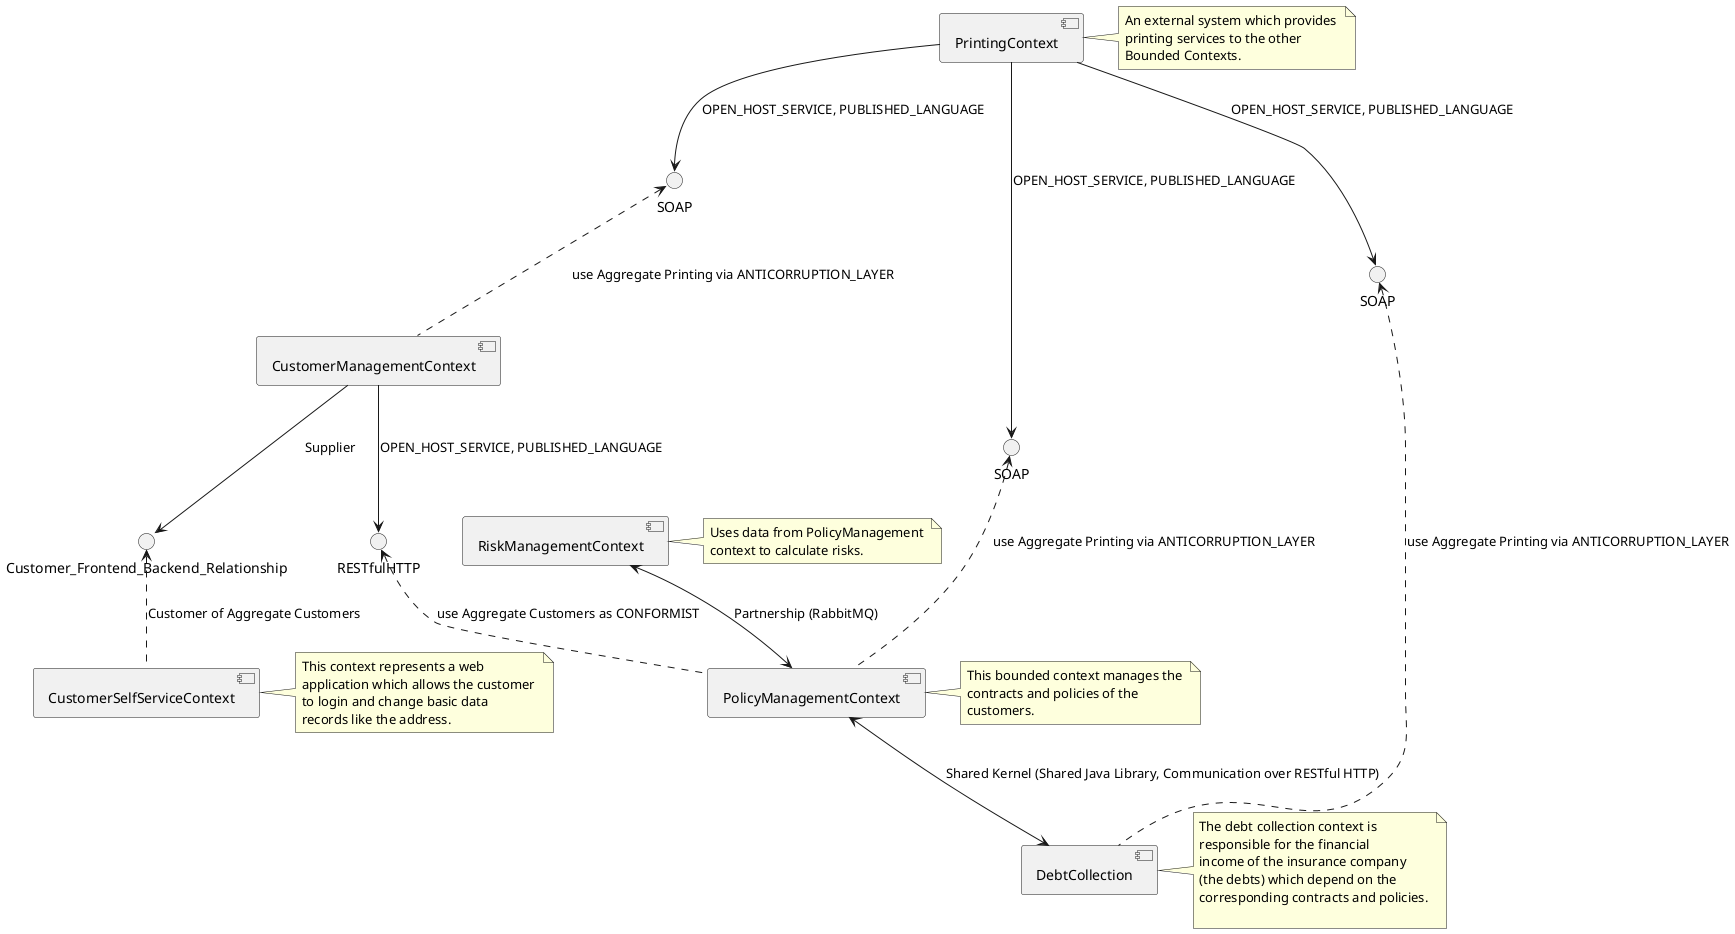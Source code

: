 @startuml

skinparam componentStyle uml2

component [CustomerManagementContext]
component [CustomerSelfServiceContext]
note right of [CustomerSelfServiceContext]
This context represents a web 
application which allows the customer 
to login and change basic data 
records like the address. 
end note
component [PrintingContext]
note right of [PrintingContext]
An external system which provides 
printing services to the other 
Bounded Contexts. 
end note
component [PolicyManagementContext]
note right of [PolicyManagementContext]
This bounded context manages the 
contracts and policies of the 
customers. 
end note
component [RiskManagementContext]
note right of [RiskManagementContext]
Uses data from PolicyManagement 
context to calculate risks. 
end note
component [DebtCollection]
note right of [DebtCollection]
The debt collection context is 
responsible for the financial 
income of the insurance company 
(the debts) which depend on the 
corresponding contracts and policies. 

end note

interface "Customer_Frontend_Backend_Relationship" as Customer_Frontend_Backend_Relationship
[CustomerManagementContext] --> Customer_Frontend_Backend_Relationship : Supplier
Customer_Frontend_Backend_Relationship <.. [CustomerSelfServiceContext] : Customer of Aggregate Customers 

interface "SOAP" as CustomerManagementContext_to_PrintingContext
[PrintingContext] --> CustomerManagementContext_to_PrintingContext : OPEN_HOST_SERVICE, PUBLISHED_LANGUAGE
CustomerManagementContext_to_PrintingContext <.. [CustomerManagementContext] : use Aggregate Printing via ANTICORRUPTION_LAYER

interface "SOAP" as PolicyManagementContext_to_PrintingContext
[PrintingContext] --> PolicyManagementContext_to_PrintingContext : OPEN_HOST_SERVICE, PUBLISHED_LANGUAGE
PolicyManagementContext_to_PrintingContext <.. [PolicyManagementContext] : use Aggregate Printing via ANTICORRUPTION_LAYER

[RiskManagementContext]<-->[PolicyManagementContext] : Partnership (RabbitMQ)

interface "RESTfulHTTP" as PolicyManagementContext_to_CustomerManagementContext
[CustomerManagementContext] --> PolicyManagementContext_to_CustomerManagementContext : OPEN_HOST_SERVICE, PUBLISHED_LANGUAGE
PolicyManagementContext_to_CustomerManagementContext <.. [PolicyManagementContext] : use Aggregate Customers as CONFORMIST

interface "SOAP" as DebtCollection_to_PrintingContext
[PrintingContext] --> DebtCollection_to_PrintingContext : OPEN_HOST_SERVICE, PUBLISHED_LANGUAGE
DebtCollection_to_PrintingContext <.. [DebtCollection] : use Aggregate Printing via ANTICORRUPTION_LAYER

[PolicyManagementContext]<-->[DebtCollection] : Shared Kernel (Shared Java Library, Communication over RESTful HTTP)



@enduml
